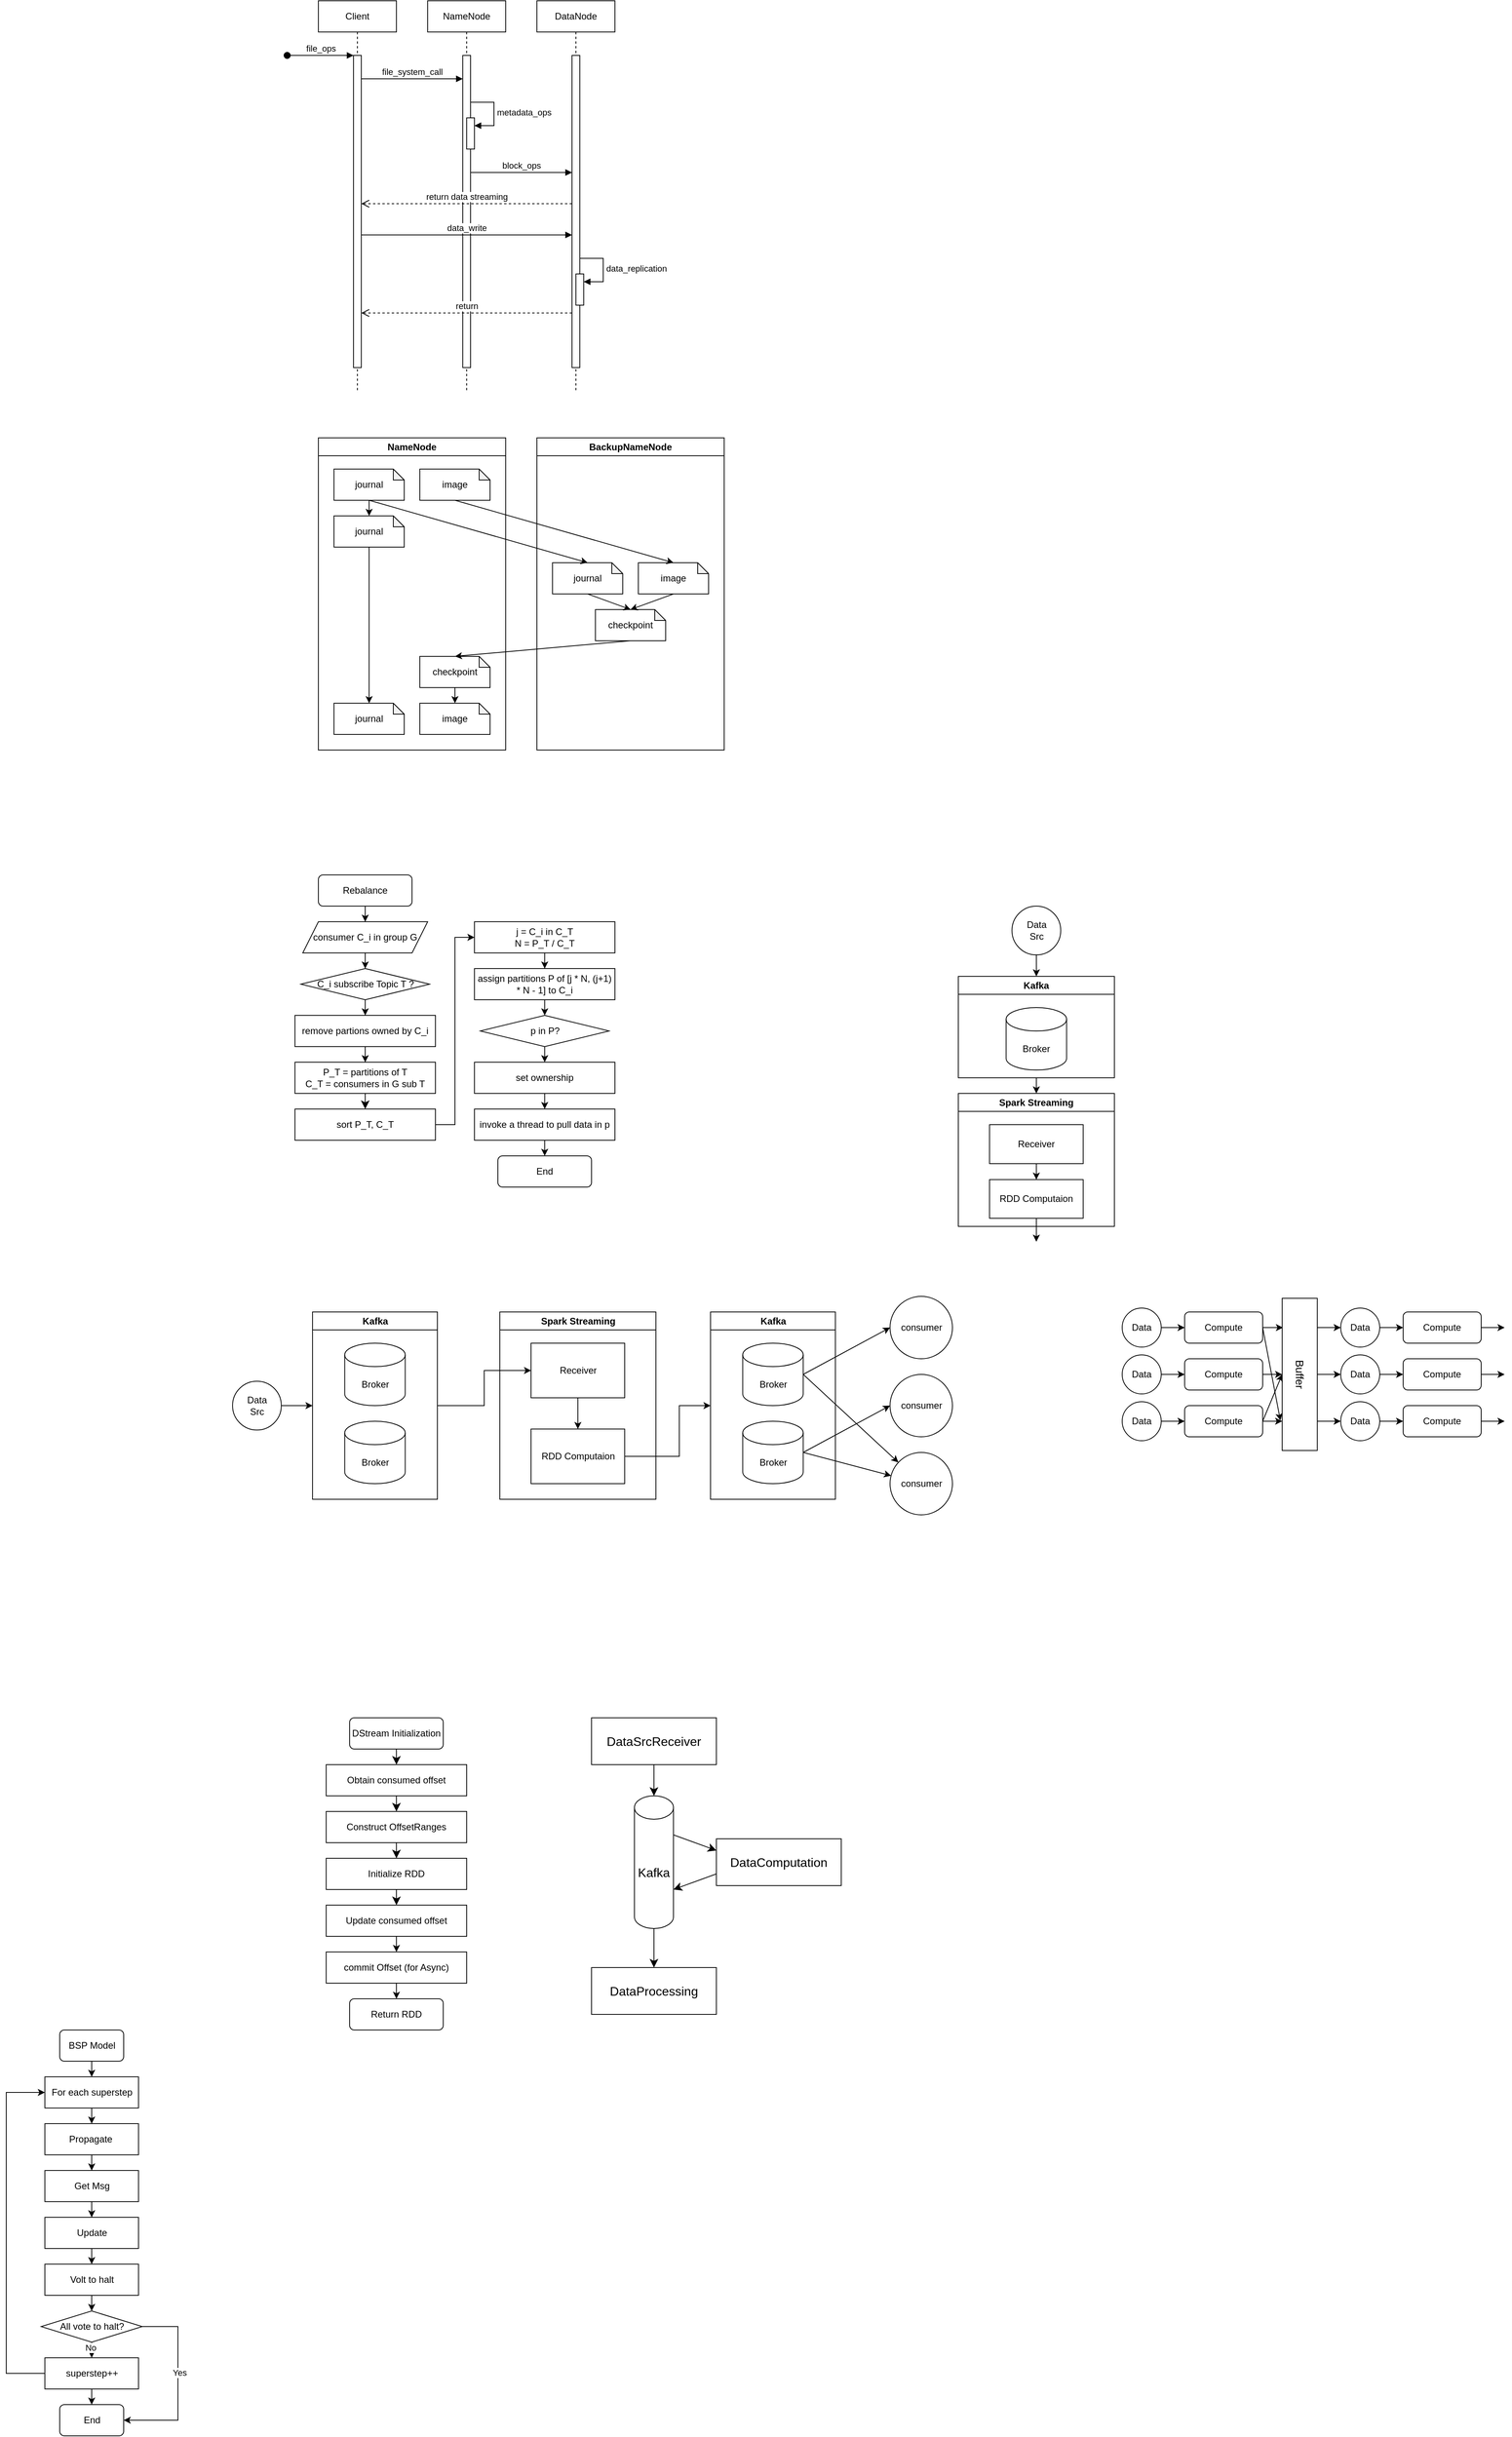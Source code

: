 <mxfile version="21.6.1" type="github">
  <diagram name="Page-1" id="2YBvvXClWsGukQMizWep">
    <mxGraphModel dx="2140" dy="573" grid="1" gridSize="10" guides="1" tooltips="1" connect="1" arrows="1" fold="1" page="1" pageScale="1" pageWidth="850" pageHeight="1100" math="0" shadow="0">
      <root>
        <mxCell id="0" />
        <mxCell id="1" parent="0" />
        <mxCell id="aM9ryv3xv72pqoxQDRHE-1" value="Client" style="shape=umlLifeline;perimeter=lifelinePerimeter;whiteSpace=wrap;html=1;container=0;dropTarget=0;collapsible=0;recursiveResize=0;outlineConnect=0;portConstraint=eastwest;newEdgeStyle={&quot;edgeStyle&quot;:&quot;elbowEdgeStyle&quot;,&quot;elbow&quot;:&quot;vertical&quot;,&quot;curved&quot;:0,&quot;rounded&quot;:0};" parent="1" vertex="1">
          <mxGeometry x="80" y="40" width="100" height="500" as="geometry" />
        </mxCell>
        <mxCell id="aM9ryv3xv72pqoxQDRHE-2" value="" style="html=1;points=[];perimeter=orthogonalPerimeter;outlineConnect=0;targetShapes=umlLifeline;portConstraint=eastwest;newEdgeStyle={&quot;edgeStyle&quot;:&quot;elbowEdgeStyle&quot;,&quot;elbow&quot;:&quot;vertical&quot;,&quot;curved&quot;:0,&quot;rounded&quot;:0};" parent="aM9ryv3xv72pqoxQDRHE-1" vertex="1">
          <mxGeometry x="45" y="70" width="10" height="400" as="geometry" />
        </mxCell>
        <mxCell id="aM9ryv3xv72pqoxQDRHE-3" value="file_ops" style="html=1;verticalAlign=bottom;startArrow=oval;endArrow=block;startSize=8;edgeStyle=elbowEdgeStyle;elbow=vertical;curved=0;rounded=0;" parent="aM9ryv3xv72pqoxQDRHE-1" target="aM9ryv3xv72pqoxQDRHE-2" edge="1">
          <mxGeometry relative="1" as="geometry">
            <mxPoint x="-40" y="70" as="sourcePoint" />
          </mxGeometry>
        </mxCell>
        <mxCell id="aM9ryv3xv72pqoxQDRHE-5" value="NameNode" style="shape=umlLifeline;perimeter=lifelinePerimeter;whiteSpace=wrap;html=1;container=0;dropTarget=0;collapsible=0;recursiveResize=0;outlineConnect=0;portConstraint=eastwest;newEdgeStyle={&quot;edgeStyle&quot;:&quot;elbowEdgeStyle&quot;,&quot;elbow&quot;:&quot;vertical&quot;,&quot;curved&quot;:0,&quot;rounded&quot;:0};" parent="1" vertex="1">
          <mxGeometry x="220" y="40" width="100" height="500" as="geometry" />
        </mxCell>
        <mxCell id="aM9ryv3xv72pqoxQDRHE-6" value="" style="html=1;points=[];perimeter=orthogonalPerimeter;outlineConnect=0;targetShapes=umlLifeline;portConstraint=eastwest;newEdgeStyle={&quot;edgeStyle&quot;:&quot;elbowEdgeStyle&quot;,&quot;elbow&quot;:&quot;vertical&quot;,&quot;curved&quot;:0,&quot;rounded&quot;:0};" parent="aM9ryv3xv72pqoxQDRHE-5" vertex="1">
          <mxGeometry x="45" y="70" width="10" height="400" as="geometry" />
        </mxCell>
        <mxCell id="w1y7XNrj_47FTtm7eLer-3" value="" style="html=1;points=[];perimeter=orthogonalPerimeter;outlineConnect=0;targetShapes=umlLifeline;portConstraint=eastwest;newEdgeStyle={&quot;edgeStyle&quot;:&quot;elbowEdgeStyle&quot;,&quot;elbow&quot;:&quot;vertical&quot;,&quot;curved&quot;:0,&quot;rounded&quot;:0};" parent="aM9ryv3xv72pqoxQDRHE-5" vertex="1">
          <mxGeometry x="50" y="150" width="10" height="40" as="geometry" />
        </mxCell>
        <mxCell id="w1y7XNrj_47FTtm7eLer-4" value="metadata_ops" style="html=1;align=left;spacingLeft=2;endArrow=block;rounded=0;edgeStyle=orthogonalEdgeStyle;curved=0;rounded=0;" parent="aM9ryv3xv72pqoxQDRHE-5" target="w1y7XNrj_47FTtm7eLer-3" edge="1">
          <mxGeometry relative="1" as="geometry">
            <mxPoint x="55" y="130" as="sourcePoint" />
            <Array as="points">
              <mxPoint x="85" y="160" />
            </Array>
          </mxGeometry>
        </mxCell>
        <mxCell id="aM9ryv3xv72pqoxQDRHE-7" value="file_system_call" style="html=1;verticalAlign=bottom;endArrow=block;edgeStyle=elbowEdgeStyle;elbow=vertical;curved=0;rounded=0;" parent="1" source="aM9ryv3xv72pqoxQDRHE-2" target="aM9ryv3xv72pqoxQDRHE-6" edge="1">
          <mxGeometry relative="1" as="geometry">
            <mxPoint x="195" y="130" as="sourcePoint" />
            <Array as="points">
              <mxPoint x="210" y="140" />
              <mxPoint x="190" y="170" />
              <mxPoint x="180" y="120" />
            </Array>
          </mxGeometry>
        </mxCell>
        <mxCell id="aM9ryv3xv72pqoxQDRHE-8" value="return data streaming" style="html=1;verticalAlign=bottom;endArrow=open;dashed=1;endSize=8;edgeStyle=elbowEdgeStyle;elbow=vertical;curved=0;rounded=0;" parent="1" source="w1y7XNrj_47FTtm7eLer-2" target="aM9ryv3xv72pqoxQDRHE-2" edge="1">
          <mxGeometry relative="1" as="geometry">
            <mxPoint x="195" y="205" as="targetPoint" />
            <Array as="points">
              <mxPoint x="230" y="300" />
              <mxPoint x="190" y="280" />
            </Array>
          </mxGeometry>
        </mxCell>
        <mxCell id="w1y7XNrj_47FTtm7eLer-1" value="DataNode" style="shape=umlLifeline;perimeter=lifelinePerimeter;whiteSpace=wrap;html=1;container=0;dropTarget=0;collapsible=0;recursiveResize=0;outlineConnect=0;portConstraint=eastwest;newEdgeStyle={&quot;edgeStyle&quot;:&quot;elbowEdgeStyle&quot;,&quot;elbow&quot;:&quot;vertical&quot;,&quot;curved&quot;:0,&quot;rounded&quot;:0};" parent="1" vertex="1">
          <mxGeometry x="360" y="40" width="100" height="500" as="geometry" />
        </mxCell>
        <mxCell id="w1y7XNrj_47FTtm7eLer-2" value="" style="html=1;points=[];perimeter=orthogonalPerimeter;outlineConnect=0;targetShapes=umlLifeline;portConstraint=eastwest;newEdgeStyle={&quot;edgeStyle&quot;:&quot;elbowEdgeStyle&quot;,&quot;elbow&quot;:&quot;vertical&quot;,&quot;curved&quot;:0,&quot;rounded&quot;:0};" parent="w1y7XNrj_47FTtm7eLer-1" vertex="1">
          <mxGeometry x="45" y="70" width="10" height="400" as="geometry" />
        </mxCell>
        <mxCell id="w1y7XNrj_47FTtm7eLer-7" value="" style="html=1;points=[];perimeter=orthogonalPerimeter;outlineConnect=0;targetShapes=umlLifeline;portConstraint=eastwest;newEdgeStyle={&quot;edgeStyle&quot;:&quot;elbowEdgeStyle&quot;,&quot;elbow&quot;:&quot;vertical&quot;,&quot;curved&quot;:0,&quot;rounded&quot;:0};" parent="w1y7XNrj_47FTtm7eLer-1" vertex="1">
          <mxGeometry x="50" y="350" width="10" height="40" as="geometry" />
        </mxCell>
        <mxCell id="w1y7XNrj_47FTtm7eLer-8" value="data_replication" style="html=1;align=left;spacingLeft=2;endArrow=block;rounded=0;edgeStyle=orthogonalEdgeStyle;curved=0;rounded=0;" parent="w1y7XNrj_47FTtm7eLer-1" target="w1y7XNrj_47FTtm7eLer-7" edge="1">
          <mxGeometry relative="1" as="geometry">
            <mxPoint x="55" y="330" as="sourcePoint" />
            <Array as="points">
              <mxPoint x="85" y="360" />
            </Array>
          </mxGeometry>
        </mxCell>
        <mxCell id="w1y7XNrj_47FTtm7eLer-5" value="block_ops" style="html=1;verticalAlign=bottom;endArrow=block;edgeStyle=elbowEdgeStyle;elbow=vertical;curved=0;rounded=0;" parent="1" source="aM9ryv3xv72pqoxQDRHE-6" target="w1y7XNrj_47FTtm7eLer-2" edge="1">
          <mxGeometry relative="1" as="geometry">
            <mxPoint x="280" y="260" as="sourcePoint" />
            <Array as="points">
              <mxPoint x="380" y="260" />
              <mxPoint x="355" y="260" />
              <mxPoint x="335" y="290" />
              <mxPoint x="325" y="240" />
            </Array>
            <mxPoint x="400" y="260" as="targetPoint" />
          </mxGeometry>
        </mxCell>
        <mxCell id="w1y7XNrj_47FTtm7eLer-6" value="data_write" style="html=1;verticalAlign=bottom;endArrow=block;edgeStyle=elbowEdgeStyle;elbow=vertical;curved=0;rounded=0;" parent="1" source="aM9ryv3xv72pqoxQDRHE-2" target="w1y7XNrj_47FTtm7eLer-2" edge="1">
          <mxGeometry width="80" relative="1" as="geometry">
            <mxPoint x="160" y="350" as="sourcePoint" />
            <mxPoint x="340" y="350" as="targetPoint" />
            <Array as="points">
              <mxPoint x="310" y="340" />
              <mxPoint x="330" y="330" />
              <mxPoint x="370" y="350" />
            </Array>
          </mxGeometry>
        </mxCell>
        <mxCell id="w1y7XNrj_47FTtm7eLer-9" value="return" style="html=1;verticalAlign=bottom;endArrow=open;dashed=1;endSize=8;edgeStyle=elbowEdgeStyle;elbow=vertical;curved=0;rounded=0;" parent="1" edge="1">
          <mxGeometry relative="1" as="geometry">
            <mxPoint x="135" y="440" as="targetPoint" />
            <Array as="points">
              <mxPoint x="230" y="440" />
              <mxPoint x="190" y="420" />
            </Array>
            <mxPoint x="405" y="440" as="sourcePoint" />
          </mxGeometry>
        </mxCell>
        <mxCell id="v54Mh32h3l0idFHRtPxM-1" value="NameNode" style="swimlane;whiteSpace=wrap;html=1;" parent="1" vertex="1">
          <mxGeometry x="80" y="600" width="240" height="400" as="geometry" />
        </mxCell>
        <mxCell id="v54Mh32h3l0idFHRtPxM-3" value="journal" style="shape=note;whiteSpace=wrap;html=1;backgroundOutline=1;darkOpacity=0.05;size=14;" parent="v54Mh32h3l0idFHRtPxM-1" vertex="1">
          <mxGeometry x="20" y="40" width="90" height="40" as="geometry" />
        </mxCell>
        <mxCell id="v54Mh32h3l0idFHRtPxM-4" value="image" style="shape=note;whiteSpace=wrap;html=1;backgroundOutline=1;darkOpacity=0.05;size=14;" parent="v54Mh32h3l0idFHRtPxM-1" vertex="1">
          <mxGeometry x="130" y="40" width="90" height="40" as="geometry" />
        </mxCell>
        <mxCell id="v54Mh32h3l0idFHRtPxM-5" value="journal" style="shape=note;whiteSpace=wrap;html=1;backgroundOutline=1;darkOpacity=0.05;size=14;" parent="v54Mh32h3l0idFHRtPxM-1" vertex="1">
          <mxGeometry x="20" y="100" width="90" height="40" as="geometry" />
        </mxCell>
        <mxCell id="v54Mh32h3l0idFHRtPxM-10" value="checkpoint" style="shape=note;whiteSpace=wrap;html=1;backgroundOutline=1;darkOpacity=0.05;size=14;" parent="v54Mh32h3l0idFHRtPxM-1" vertex="1">
          <mxGeometry x="130" y="280" width="90" height="40" as="geometry" />
        </mxCell>
        <mxCell id="v54Mh32h3l0idFHRtPxM-11" value="image" style="shape=note;whiteSpace=wrap;html=1;backgroundOutline=1;darkOpacity=0.05;size=14;" parent="v54Mh32h3l0idFHRtPxM-1" vertex="1">
          <mxGeometry x="130" y="340" width="90" height="40" as="geometry" />
        </mxCell>
        <mxCell id="v54Mh32h3l0idFHRtPxM-12" value="journal" style="shape=note;whiteSpace=wrap;html=1;backgroundOutline=1;darkOpacity=0.05;size=14;" parent="v54Mh32h3l0idFHRtPxM-1" vertex="1">
          <mxGeometry x="20" y="340" width="90" height="40" as="geometry" />
        </mxCell>
        <mxCell id="v54Mh32h3l0idFHRtPxM-13" value="" style="endArrow=classic;html=1;rounded=0;exitX=0.5;exitY=1;exitDx=0;exitDy=0;exitPerimeter=0;entryX=0.5;entryY=0;entryDx=0;entryDy=0;entryPerimeter=0;" parent="v54Mh32h3l0idFHRtPxM-1" source="v54Mh32h3l0idFHRtPxM-3" target="v54Mh32h3l0idFHRtPxM-5" edge="1">
          <mxGeometry width="50" height="50" relative="1" as="geometry">
            <mxPoint x="320" y="320" as="sourcePoint" />
            <mxPoint x="370" y="270" as="targetPoint" />
          </mxGeometry>
        </mxCell>
        <mxCell id="v54Mh32h3l0idFHRtPxM-20" value="" style="endArrow=classic;html=1;rounded=0;exitX=0.5;exitY=1;exitDx=0;exitDy=0;exitPerimeter=0;" parent="v54Mh32h3l0idFHRtPxM-1" source="v54Mh32h3l0idFHRtPxM-10" target="v54Mh32h3l0idFHRtPxM-11" edge="1">
          <mxGeometry width="50" height="50" relative="1" as="geometry">
            <mxPoint x="75" y="90" as="sourcePoint" />
            <mxPoint x="75" y="110" as="targetPoint" />
          </mxGeometry>
        </mxCell>
        <mxCell id="v54Mh32h3l0idFHRtPxM-21" value="" style="endArrow=classic;html=1;rounded=0;exitX=0.5;exitY=1;exitDx=0;exitDy=0;exitPerimeter=0;" parent="v54Mh32h3l0idFHRtPxM-1" source="v54Mh32h3l0idFHRtPxM-5" target="v54Mh32h3l0idFHRtPxM-12" edge="1">
          <mxGeometry width="50" height="50" relative="1" as="geometry">
            <mxPoint x="85" y="100" as="sourcePoint" />
            <mxPoint x="85" y="120" as="targetPoint" />
          </mxGeometry>
        </mxCell>
        <mxCell id="v54Mh32h3l0idFHRtPxM-2" value="BackupNameNode" style="swimlane;whiteSpace=wrap;html=1;" parent="1" vertex="1">
          <mxGeometry x="360" y="600" width="240" height="400" as="geometry" />
        </mxCell>
        <mxCell id="v54Mh32h3l0idFHRtPxM-6" value="journal" style="shape=note;whiteSpace=wrap;html=1;backgroundOutline=1;darkOpacity=0.05;size=14;" parent="v54Mh32h3l0idFHRtPxM-2" vertex="1">
          <mxGeometry x="20" y="160" width="90" height="40" as="geometry" />
        </mxCell>
        <mxCell id="v54Mh32h3l0idFHRtPxM-7" value="image" style="shape=note;whiteSpace=wrap;html=1;backgroundOutline=1;darkOpacity=0.05;size=14;" parent="v54Mh32h3l0idFHRtPxM-2" vertex="1">
          <mxGeometry x="130" y="160" width="90" height="40" as="geometry" />
        </mxCell>
        <mxCell id="v54Mh32h3l0idFHRtPxM-8" value="checkpoint" style="shape=note;whiteSpace=wrap;html=1;backgroundOutline=1;darkOpacity=0.05;size=14;" parent="v54Mh32h3l0idFHRtPxM-2" vertex="1">
          <mxGeometry x="75" y="220" width="90" height="40" as="geometry" />
        </mxCell>
        <mxCell id="v54Mh32h3l0idFHRtPxM-16" value="" style="endArrow=classic;html=1;rounded=0;exitX=0.5;exitY=1;exitDx=0;exitDy=0;exitPerimeter=0;entryX=0.5;entryY=0;entryDx=0;entryDy=0;entryPerimeter=0;" parent="v54Mh32h3l0idFHRtPxM-2" source="v54Mh32h3l0idFHRtPxM-6" target="v54Mh32h3l0idFHRtPxM-8" edge="1">
          <mxGeometry width="50" height="50" relative="1" as="geometry">
            <mxPoint x="-205" y="90" as="sourcePoint" />
            <mxPoint x="75" y="170" as="targetPoint" />
          </mxGeometry>
        </mxCell>
        <mxCell id="v54Mh32h3l0idFHRtPxM-17" value="" style="endArrow=classic;html=1;rounded=0;exitX=0.5;exitY=1;exitDx=0;exitDy=0;exitPerimeter=0;entryX=0.5;entryY=0;entryDx=0;entryDy=0;entryPerimeter=0;" parent="v54Mh32h3l0idFHRtPxM-2" source="v54Mh32h3l0idFHRtPxM-7" target="v54Mh32h3l0idFHRtPxM-8" edge="1">
          <mxGeometry width="50" height="50" relative="1" as="geometry">
            <mxPoint x="75" y="210" as="sourcePoint" />
            <mxPoint x="130" y="230" as="targetPoint" />
          </mxGeometry>
        </mxCell>
        <mxCell id="v54Mh32h3l0idFHRtPxM-14" value="" style="endArrow=classic;html=1;rounded=0;exitX=0.5;exitY=1;exitDx=0;exitDy=0;exitPerimeter=0;entryX=0.5;entryY=0;entryDx=0;entryDy=0;entryPerimeter=0;" parent="1" source="v54Mh32h3l0idFHRtPxM-3" target="v54Mh32h3l0idFHRtPxM-6" edge="1">
          <mxGeometry width="50" height="50" relative="1" as="geometry">
            <mxPoint x="400" y="920" as="sourcePoint" />
            <mxPoint x="450" y="870" as="targetPoint" />
          </mxGeometry>
        </mxCell>
        <mxCell id="v54Mh32h3l0idFHRtPxM-15" value="" style="endArrow=classic;html=1;rounded=0;exitX=0.5;exitY=1;exitDx=0;exitDy=0;exitPerimeter=0;entryX=0.5;entryY=0;entryDx=0;entryDy=0;entryPerimeter=0;" parent="1" source="v54Mh32h3l0idFHRtPxM-4" target="v54Mh32h3l0idFHRtPxM-7" edge="1">
          <mxGeometry width="50" height="50" relative="1" as="geometry">
            <mxPoint x="155" y="750" as="sourcePoint" />
            <mxPoint x="390" y="790" as="targetPoint" />
          </mxGeometry>
        </mxCell>
        <mxCell id="v54Mh32h3l0idFHRtPxM-18" value="" style="endArrow=classic;html=1;rounded=0;exitX=0.5;exitY=1;exitDx=0;exitDy=0;exitPerimeter=0;entryX=0.5;entryY=0;entryDx=0;entryDy=0;entryPerimeter=0;" parent="1" source="v54Mh32h3l0idFHRtPxM-8" target="v54Mh32h3l0idFHRtPxM-10" edge="1">
          <mxGeometry width="50" height="50" relative="1" as="geometry">
            <mxPoint x="545" y="810" as="sourcePoint" />
            <mxPoint x="490" y="830" as="targetPoint" />
          </mxGeometry>
        </mxCell>
        <mxCell id="BjLEI25kc3lY-3g5dACi-4" value="" style="edgeStyle=orthogonalEdgeStyle;rounded=0;orthogonalLoop=1;jettySize=auto;html=1;" parent="1" source="BjLEI25kc3lY-3g5dACi-1" target="BjLEI25kc3lY-3g5dACi-3" edge="1">
          <mxGeometry relative="1" as="geometry" />
        </mxCell>
        <mxCell id="BjLEI25kc3lY-3g5dACi-1" value="Rebalance" style="rounded=1;whiteSpace=wrap;html=1;" parent="1" vertex="1">
          <mxGeometry x="80" y="1160" width="120" height="40" as="geometry" />
        </mxCell>
        <mxCell id="BjLEI25kc3lY-3g5dACi-12" value="" style="edgeStyle=orthogonalEdgeStyle;rounded=0;orthogonalLoop=1;jettySize=auto;html=1;" parent="1" source="BjLEI25kc3lY-3g5dACi-2" target="BjLEI25kc3lY-3g5dACi-9" edge="1">
          <mxGeometry relative="1" as="geometry" />
        </mxCell>
        <mxCell id="BjLEI25kc3lY-3g5dACi-2" value="remove partions owned by C_i" style="rounded=0;whiteSpace=wrap;html=1;" parent="1" vertex="1">
          <mxGeometry x="50" y="1340" width="180" height="40" as="geometry" />
        </mxCell>
        <mxCell id="BjLEI25kc3lY-3g5dACi-7" value="" style="edgeStyle=orthogonalEdgeStyle;rounded=0;orthogonalLoop=1;jettySize=auto;html=1;" parent="1" source="BjLEI25kc3lY-3g5dACi-3" target="BjLEI25kc3lY-3g5dACi-5" edge="1">
          <mxGeometry relative="1" as="geometry" />
        </mxCell>
        <mxCell id="BjLEI25kc3lY-3g5dACi-3" value="consumer C_i in group G" style="shape=parallelogram;perimeter=parallelogramPerimeter;whiteSpace=wrap;html=1;fixedSize=1;" parent="1" vertex="1">
          <mxGeometry x="60" y="1220" width="160" height="40" as="geometry" />
        </mxCell>
        <mxCell id="BjLEI25kc3lY-3g5dACi-8" value="" style="edgeStyle=orthogonalEdgeStyle;rounded=0;orthogonalLoop=1;jettySize=auto;html=1;" parent="1" source="BjLEI25kc3lY-3g5dACi-5" target="BjLEI25kc3lY-3g5dACi-2" edge="1">
          <mxGeometry relative="1" as="geometry" />
        </mxCell>
        <mxCell id="BjLEI25kc3lY-3g5dACi-5" value="C_i subscribe Topic T ?" style="rhombus;whiteSpace=wrap;html=1;" parent="1" vertex="1">
          <mxGeometry x="57.5" y="1280" width="165" height="40" as="geometry" />
        </mxCell>
        <mxCell id="WjBOkaREf3bzk7RmlkT_-1" style="edgeStyle=none;curved=1;rounded=0;orthogonalLoop=1;jettySize=auto;html=1;exitX=0.5;exitY=1;exitDx=0;exitDy=0;entryX=0.5;entryY=0;entryDx=0;entryDy=0;fontSize=12;startSize=8;endSize=8;" parent="1" source="BjLEI25kc3lY-3g5dACi-9" target="BjLEI25kc3lY-3g5dACi-10" edge="1">
          <mxGeometry relative="1" as="geometry" />
        </mxCell>
        <mxCell id="BjLEI25kc3lY-3g5dACi-9" value="P_T = partitions of T&lt;br&gt;C_T = consumers in G sub T" style="rounded=0;whiteSpace=wrap;html=1;" parent="1" vertex="1">
          <mxGeometry x="50" y="1400" width="180" height="40" as="geometry" />
        </mxCell>
        <mxCell id="BjLEI25kc3lY-3g5dACi-19" style="edgeStyle=orthogonalEdgeStyle;rounded=0;orthogonalLoop=1;jettySize=auto;html=1;exitX=1;exitY=0.5;exitDx=0;exitDy=0;entryX=0;entryY=0.5;entryDx=0;entryDy=0;" parent="1" source="BjLEI25kc3lY-3g5dACi-10" target="BjLEI25kc3lY-3g5dACi-11" edge="1">
          <mxGeometry relative="1" as="geometry" />
        </mxCell>
        <mxCell id="BjLEI25kc3lY-3g5dACi-10" value="sort P_T, C_T" style="rounded=0;whiteSpace=wrap;html=1;" parent="1" vertex="1">
          <mxGeometry x="50" y="1460" width="180" height="40" as="geometry" />
        </mxCell>
        <mxCell id="BjLEI25kc3lY-3g5dACi-20" style="edgeStyle=orthogonalEdgeStyle;rounded=0;orthogonalLoop=1;jettySize=auto;html=1;exitX=0.5;exitY=1;exitDx=0;exitDy=0;" parent="1" source="BjLEI25kc3lY-3g5dACi-11" target="BjLEI25kc3lY-3g5dACi-13" edge="1">
          <mxGeometry relative="1" as="geometry" />
        </mxCell>
        <mxCell id="BjLEI25kc3lY-3g5dACi-11" value="j = C_i in C_T&lt;br&gt;N = P_T / C_T" style="rounded=0;whiteSpace=wrap;html=1;" parent="1" vertex="1">
          <mxGeometry x="280" y="1220" width="180" height="40" as="geometry" />
        </mxCell>
        <mxCell id="BjLEI25kc3lY-3g5dACi-21" style="edgeStyle=orthogonalEdgeStyle;rounded=0;orthogonalLoop=1;jettySize=auto;html=1;exitX=0.5;exitY=1;exitDx=0;exitDy=0;entryX=0.5;entryY=0;entryDx=0;entryDy=0;" parent="1" source="BjLEI25kc3lY-3g5dACi-13" target="BjLEI25kc3lY-3g5dACi-14" edge="1">
          <mxGeometry relative="1" as="geometry" />
        </mxCell>
        <mxCell id="BjLEI25kc3lY-3g5dACi-13" value="assign partitions P of [j * N, (j+1) * N - 1] to C_i" style="rounded=0;whiteSpace=wrap;html=1;" parent="1" vertex="1">
          <mxGeometry x="280" y="1280" width="180" height="40" as="geometry" />
        </mxCell>
        <mxCell id="BjLEI25kc3lY-3g5dACi-22" style="edgeStyle=orthogonalEdgeStyle;rounded=0;orthogonalLoop=1;jettySize=auto;html=1;exitX=0.5;exitY=1;exitDx=0;exitDy=0;entryX=0.5;entryY=0;entryDx=0;entryDy=0;" parent="1" source="BjLEI25kc3lY-3g5dACi-14" target="BjLEI25kc3lY-3g5dACi-15" edge="1">
          <mxGeometry relative="1" as="geometry" />
        </mxCell>
        <mxCell id="BjLEI25kc3lY-3g5dACi-14" value="p in P?" style="rhombus;whiteSpace=wrap;html=1;" parent="1" vertex="1">
          <mxGeometry x="287.5" y="1340" width="165" height="40" as="geometry" />
        </mxCell>
        <mxCell id="BjLEI25kc3lY-3g5dACi-23" style="edgeStyle=orthogonalEdgeStyle;rounded=0;orthogonalLoop=1;jettySize=auto;html=1;exitX=0.5;exitY=1;exitDx=0;exitDy=0;entryX=0.5;entryY=0;entryDx=0;entryDy=0;" parent="1" source="BjLEI25kc3lY-3g5dACi-15" target="BjLEI25kc3lY-3g5dACi-17" edge="1">
          <mxGeometry relative="1" as="geometry" />
        </mxCell>
        <mxCell id="BjLEI25kc3lY-3g5dACi-15" value="set ownership" style="rounded=0;whiteSpace=wrap;html=1;" parent="1" vertex="1">
          <mxGeometry x="280" y="1400" width="180" height="40" as="geometry" />
        </mxCell>
        <mxCell id="BjLEI25kc3lY-3g5dACi-24" style="edgeStyle=orthogonalEdgeStyle;rounded=0;orthogonalLoop=1;jettySize=auto;html=1;exitX=0.5;exitY=1;exitDx=0;exitDy=0;entryX=0.5;entryY=0;entryDx=0;entryDy=0;" parent="1" source="BjLEI25kc3lY-3g5dACi-17" target="BjLEI25kc3lY-3g5dACi-18" edge="1">
          <mxGeometry relative="1" as="geometry" />
        </mxCell>
        <mxCell id="BjLEI25kc3lY-3g5dACi-17" value="invoke a thread to pull data in p" style="rounded=0;whiteSpace=wrap;html=1;" parent="1" vertex="1">
          <mxGeometry x="280" y="1460" width="180" height="40" as="geometry" />
        </mxCell>
        <mxCell id="BjLEI25kc3lY-3g5dACi-18" value="End" style="rounded=1;whiteSpace=wrap;html=1;" parent="1" vertex="1">
          <mxGeometry x="310" y="1520" width="120" height="40" as="geometry" />
        </mxCell>
        <mxCell id="guV7griK0PbX0vjCUKAA-14" style="edgeStyle=orthogonalEdgeStyle;rounded=0;orthogonalLoop=1;jettySize=auto;html=1;exitX=1;exitY=0.5;exitDx=0;exitDy=0;" parent="1" source="guV7griK0PbX0vjCUKAA-2" target="guV7griK0PbX0vjCUKAA-11" edge="1">
          <mxGeometry relative="1" as="geometry" />
        </mxCell>
        <mxCell id="guV7griK0PbX0vjCUKAA-2" value="Kafka" style="swimlane;whiteSpace=wrap;html=1;" parent="1" vertex="1">
          <mxGeometry x="72.5" y="1720" width="160" height="240" as="geometry" />
        </mxCell>
        <mxCell id="guV7griK0PbX0vjCUKAA-1" value="Broker" style="shape=cylinder3;whiteSpace=wrap;html=1;boundedLbl=1;backgroundOutline=1;size=15;rotation=0;" parent="guV7griK0PbX0vjCUKAA-2" vertex="1">
          <mxGeometry x="41.25" y="40" width="77.5" height="80" as="geometry" />
        </mxCell>
        <mxCell id="guV7griK0PbX0vjCUKAA-3" value="Broker" style="shape=cylinder3;whiteSpace=wrap;html=1;boundedLbl=1;backgroundOutline=1;size=15;rotation=0;" parent="guV7griK0PbX0vjCUKAA-2" vertex="1">
          <mxGeometry x="41.25" y="140" width="77.5" height="80" as="geometry" />
        </mxCell>
        <mxCell id="guV7griK0PbX0vjCUKAA-8" style="edgeStyle=orthogonalEdgeStyle;rounded=0;orthogonalLoop=1;jettySize=auto;html=1;entryX=0;entryY=0.5;entryDx=0;entryDy=0;" parent="1" source="guV7griK0PbX0vjCUKAA-4" target="guV7griK0PbX0vjCUKAA-2" edge="1">
          <mxGeometry relative="1" as="geometry" />
        </mxCell>
        <mxCell id="guV7griK0PbX0vjCUKAA-4" value="Data&lt;br&gt;Src" style="ellipse;whiteSpace=wrap;html=1;aspect=fixed;" parent="1" vertex="1">
          <mxGeometry x="-30" y="1808.75" width="62.5" height="62.5" as="geometry" />
        </mxCell>
        <mxCell id="guV7griK0PbX0vjCUKAA-9" value="Spark Streaming" style="swimlane;whiteSpace=wrap;html=1;" parent="1" vertex="1">
          <mxGeometry x="312.5" y="1720" width="200" height="240" as="geometry" />
        </mxCell>
        <mxCell id="guV7griK0PbX0vjCUKAA-13" value="" style="edgeStyle=orthogonalEdgeStyle;rounded=0;orthogonalLoop=1;jettySize=auto;html=1;" parent="guV7griK0PbX0vjCUKAA-9" source="guV7griK0PbX0vjCUKAA-11" target="guV7griK0PbX0vjCUKAA-12" edge="1">
          <mxGeometry relative="1" as="geometry" />
        </mxCell>
        <mxCell id="guV7griK0PbX0vjCUKAA-11" value="Receiver" style="rounded=0;whiteSpace=wrap;html=1;" parent="guV7griK0PbX0vjCUKAA-9" vertex="1">
          <mxGeometry x="40" y="40" width="120" height="70" as="geometry" />
        </mxCell>
        <mxCell id="guV7griK0PbX0vjCUKAA-12" value="RDD Computaion" style="rounded=0;whiteSpace=wrap;html=1;" parent="guV7griK0PbX0vjCUKAA-9" vertex="1">
          <mxGeometry x="40" y="150" width="120" height="70" as="geometry" />
        </mxCell>
        <mxCell id="guV7griK0PbX0vjCUKAA-15" value="Spark Streaming" style="swimlane;whiteSpace=wrap;html=1;" parent="1" vertex="1">
          <mxGeometry x="900" y="1440" width="200" height="170.4" as="geometry" />
        </mxCell>
        <mxCell id="guV7griK0PbX0vjCUKAA-16" value="" style="edgeStyle=orthogonalEdgeStyle;rounded=0;orthogonalLoop=1;jettySize=auto;html=1;" parent="guV7griK0PbX0vjCUKAA-15" source="guV7griK0PbX0vjCUKAA-17" target="guV7griK0PbX0vjCUKAA-18" edge="1">
          <mxGeometry relative="1" as="geometry" />
        </mxCell>
        <mxCell id="guV7griK0PbX0vjCUKAA-17" value="Receiver" style="rounded=0;whiteSpace=wrap;html=1;" parent="guV7griK0PbX0vjCUKAA-15" vertex="1">
          <mxGeometry x="40" y="40" width="120" height="50" as="geometry" />
        </mxCell>
        <mxCell id="guV7griK0PbX0vjCUKAA-18" value="RDD Computaion" style="rounded=0;whiteSpace=wrap;html=1;" parent="guV7griK0PbX0vjCUKAA-15" vertex="1">
          <mxGeometry x="40" y="110.4" width="120" height="49.6" as="geometry" />
        </mxCell>
        <mxCell id="guV7griK0PbX0vjCUKAA-26" style="edgeStyle=orthogonalEdgeStyle;rounded=0;orthogonalLoop=1;jettySize=auto;html=1;exitX=0.5;exitY=1;exitDx=0;exitDy=0;entryX=0.5;entryY=0;entryDx=0;entryDy=0;" parent="1" source="guV7griK0PbX0vjCUKAA-19" target="guV7griK0PbX0vjCUKAA-15" edge="1">
          <mxGeometry relative="1" as="geometry" />
        </mxCell>
        <mxCell id="guV7griK0PbX0vjCUKAA-19" value="Kafka" style="swimlane;whiteSpace=wrap;html=1;" parent="1" vertex="1">
          <mxGeometry x="900" y="1290" width="200" height="130" as="geometry" />
        </mxCell>
        <mxCell id="guV7griK0PbX0vjCUKAA-20" value="Broker" style="shape=cylinder3;whiteSpace=wrap;html=1;boundedLbl=1;backgroundOutline=1;size=15;rotation=0;" parent="guV7griK0PbX0vjCUKAA-19" vertex="1">
          <mxGeometry x="61.25" y="40" width="77.5" height="80" as="geometry" />
        </mxCell>
        <mxCell id="guV7griK0PbX0vjCUKAA-27" style="edgeStyle=orthogonalEdgeStyle;rounded=0;orthogonalLoop=1;jettySize=auto;html=1;entryX=0.5;entryY=0;entryDx=0;entryDy=0;" parent="1" source="guV7griK0PbX0vjCUKAA-23" target="guV7griK0PbX0vjCUKAA-19" edge="1">
          <mxGeometry relative="1" as="geometry" />
        </mxCell>
        <mxCell id="guV7griK0PbX0vjCUKAA-23" value="Data&lt;br&gt;Src" style="ellipse;whiteSpace=wrap;html=1;aspect=fixed;" parent="1" vertex="1">
          <mxGeometry x="968.75" y="1200" width="62.5" height="62.5" as="geometry" />
        </mxCell>
        <mxCell id="guV7griK0PbX0vjCUKAA-25" value="" style="edgeStyle=orthogonalEdgeStyle;rounded=0;orthogonalLoop=1;jettySize=auto;html=1;exitX=0.5;exitY=1;exitDx=0;exitDy=0;" parent="1" source="guV7griK0PbX0vjCUKAA-18" edge="1">
          <mxGeometry relative="1" as="geometry">
            <mxPoint x="1010" y="1529.6" as="sourcePoint" />
            <mxPoint x="1000" y="1630" as="targetPoint" />
          </mxGeometry>
        </mxCell>
        <mxCell id="guV7griK0PbX0vjCUKAA-28" value="Kafka" style="swimlane;whiteSpace=wrap;html=1;" parent="1" vertex="1">
          <mxGeometry x="582.5" y="1720" width="160" height="240" as="geometry" />
        </mxCell>
        <mxCell id="guV7griK0PbX0vjCUKAA-29" value="Broker" style="shape=cylinder3;whiteSpace=wrap;html=1;boundedLbl=1;backgroundOutline=1;size=15;rotation=0;" parent="guV7griK0PbX0vjCUKAA-28" vertex="1">
          <mxGeometry x="41.25" y="40" width="77.5" height="80" as="geometry" />
        </mxCell>
        <mxCell id="guV7griK0PbX0vjCUKAA-30" value="Broker" style="shape=cylinder3;whiteSpace=wrap;html=1;boundedLbl=1;backgroundOutline=1;size=15;rotation=0;" parent="guV7griK0PbX0vjCUKAA-28" vertex="1">
          <mxGeometry x="41.25" y="140" width="77.5" height="80" as="geometry" />
        </mxCell>
        <mxCell id="guV7griK0PbX0vjCUKAA-31" style="edgeStyle=orthogonalEdgeStyle;rounded=0;orthogonalLoop=1;jettySize=auto;html=1;exitX=1;exitY=0.5;exitDx=0;exitDy=0;entryX=0;entryY=0.5;entryDx=0;entryDy=0;" parent="1" source="guV7griK0PbX0vjCUKAA-12" target="guV7griK0PbX0vjCUKAA-28" edge="1">
          <mxGeometry relative="1" as="geometry">
            <Array as="points">
              <mxPoint x="542.5" y="1905" />
              <mxPoint x="542.5" y="1840" />
            </Array>
          </mxGeometry>
        </mxCell>
        <mxCell id="guV7griK0PbX0vjCUKAA-33" value="consumer" style="ellipse;whiteSpace=wrap;html=1;aspect=fixed;" parent="1" vertex="1">
          <mxGeometry x="812.5" y="1700" width="80" height="80" as="geometry" />
        </mxCell>
        <mxCell id="guV7griK0PbX0vjCUKAA-34" value="consumer" style="ellipse;whiteSpace=wrap;html=1;aspect=fixed;" parent="1" vertex="1">
          <mxGeometry x="812.5" y="1800" width="80" height="80" as="geometry" />
        </mxCell>
        <mxCell id="guV7griK0PbX0vjCUKAA-35" value="consumer" style="ellipse;whiteSpace=wrap;html=1;aspect=fixed;" parent="1" vertex="1">
          <mxGeometry x="812.5" y="1900" width="80" height="80" as="geometry" />
        </mxCell>
        <mxCell id="guV7griK0PbX0vjCUKAA-37" value="" style="endArrow=classic;html=1;rounded=0;exitX=1;exitY=0.5;exitDx=0;exitDy=0;exitPerimeter=0;entryX=0;entryY=0.5;entryDx=0;entryDy=0;" parent="1" source="guV7griK0PbX0vjCUKAA-29" target="guV7griK0PbX0vjCUKAA-33" edge="1">
          <mxGeometry width="50" height="50" relative="1" as="geometry">
            <mxPoint x="642.5" y="1660" as="sourcePoint" />
            <mxPoint x="692.5" y="1610" as="targetPoint" />
          </mxGeometry>
        </mxCell>
        <mxCell id="guV7griK0PbX0vjCUKAA-38" value="" style="endArrow=classic;html=1;rounded=0;exitX=1;exitY=0.5;exitDx=0;exitDy=0;exitPerimeter=0;" parent="1" source="guV7griK0PbX0vjCUKAA-29" target="guV7griK0PbX0vjCUKAA-35" edge="1">
          <mxGeometry width="50" height="50" relative="1" as="geometry">
            <mxPoint x="711.5" y="1810" as="sourcePoint" />
            <mxPoint x="822.5" y="1770" as="targetPoint" />
          </mxGeometry>
        </mxCell>
        <mxCell id="guV7griK0PbX0vjCUKAA-39" value="" style="endArrow=classic;html=1;rounded=0;exitX=1;exitY=0.5;exitDx=0;exitDy=0;exitPerimeter=0;entryX=0;entryY=0.5;entryDx=0;entryDy=0;" parent="1" source="guV7griK0PbX0vjCUKAA-30" target="guV7griK0PbX0vjCUKAA-34" edge="1">
          <mxGeometry width="50" height="50" relative="1" as="geometry">
            <mxPoint x="721.5" y="1820" as="sourcePoint" />
            <mxPoint x="832.5" y="1780" as="targetPoint" />
          </mxGeometry>
        </mxCell>
        <mxCell id="guV7griK0PbX0vjCUKAA-40" value="" style="endArrow=classic;html=1;rounded=0;exitX=1;exitY=0.5;exitDx=0;exitDy=0;exitPerimeter=0;" parent="1" source="guV7griK0PbX0vjCUKAA-30" target="guV7griK0PbX0vjCUKAA-35" edge="1">
          <mxGeometry width="50" height="50" relative="1" as="geometry">
            <mxPoint x="731.5" y="1830" as="sourcePoint" />
            <mxPoint x="842.5" y="1790" as="targetPoint" />
          </mxGeometry>
        </mxCell>
        <mxCell id="WjBOkaREf3bzk7RmlkT_-2" style="edgeStyle=orthogonalEdgeStyle;rounded=0;orthogonalLoop=1;jettySize=auto;html=1;exitX=0.5;exitY=1;exitDx=0;exitDy=0;entryX=0.5;entryY=0;entryDx=0;entryDy=0;" parent="1" source="WjBOkaREf3bzk7RmlkT_-3" target="WjBOkaREf3bzk7RmlkT_-5" edge="1">
          <mxGeometry relative="1" as="geometry" />
        </mxCell>
        <mxCell id="WjBOkaREf3bzk7RmlkT_-3" value="Update consumed offset" style="rounded=0;whiteSpace=wrap;html=1;" parent="1" vertex="1">
          <mxGeometry x="90" y="2480" width="180" height="40" as="geometry" />
        </mxCell>
        <mxCell id="WjBOkaREf3bzk7RmlkT_-4" style="edgeStyle=orthogonalEdgeStyle;rounded=0;orthogonalLoop=1;jettySize=auto;html=1;exitX=0.5;exitY=1;exitDx=0;exitDy=0;entryX=0.5;entryY=0;entryDx=0;entryDy=0;" parent="1" source="WjBOkaREf3bzk7RmlkT_-5" target="WjBOkaREf3bzk7RmlkT_-6" edge="1">
          <mxGeometry relative="1" as="geometry" />
        </mxCell>
        <mxCell id="WjBOkaREf3bzk7RmlkT_-5" value="commit Offset (for Async)" style="rounded=0;whiteSpace=wrap;html=1;" parent="1" vertex="1">
          <mxGeometry x="90" y="2540" width="180" height="40" as="geometry" />
        </mxCell>
        <mxCell id="WjBOkaREf3bzk7RmlkT_-6" value="Return RDD" style="rounded=1;whiteSpace=wrap;html=1;" parent="1" vertex="1">
          <mxGeometry x="120" y="2600" width="120" height="40" as="geometry" />
        </mxCell>
        <mxCell id="WjBOkaREf3bzk7RmlkT_-11" style="edgeStyle=none;curved=1;rounded=0;orthogonalLoop=1;jettySize=auto;html=1;exitX=0.5;exitY=1;exitDx=0;exitDy=0;entryX=0.5;entryY=0;entryDx=0;entryDy=0;fontSize=12;startSize=8;endSize=8;" parent="1" source="WjBOkaREf3bzk7RmlkT_-7" target="WjBOkaREf3bzk7RmlkT_-8" edge="1">
          <mxGeometry relative="1" as="geometry" />
        </mxCell>
        <mxCell id="WjBOkaREf3bzk7RmlkT_-7" value="DStream Initialization" style="rounded=1;whiteSpace=wrap;html=1;" parent="1" vertex="1">
          <mxGeometry x="120" y="2240" width="120" height="40" as="geometry" />
        </mxCell>
        <mxCell id="WjBOkaREf3bzk7RmlkT_-12" style="edgeStyle=none;curved=1;rounded=0;orthogonalLoop=1;jettySize=auto;html=1;exitX=0.5;exitY=1;exitDx=0;exitDy=0;entryX=0.5;entryY=0;entryDx=0;entryDy=0;fontSize=12;startSize=8;endSize=8;" parent="1" source="WjBOkaREf3bzk7RmlkT_-8" target="WjBOkaREf3bzk7RmlkT_-9" edge="1">
          <mxGeometry relative="1" as="geometry" />
        </mxCell>
        <mxCell id="WjBOkaREf3bzk7RmlkT_-8" value="Obtain consumed offset" style="rounded=0;whiteSpace=wrap;html=1;" parent="1" vertex="1">
          <mxGeometry x="90" y="2300" width="180" height="40" as="geometry" />
        </mxCell>
        <mxCell id="WjBOkaREf3bzk7RmlkT_-13" style="edgeStyle=none;curved=1;rounded=0;orthogonalLoop=1;jettySize=auto;html=1;exitX=0.5;exitY=1;exitDx=0;exitDy=0;entryX=0.5;entryY=0;entryDx=0;entryDy=0;fontSize=12;startSize=8;endSize=8;" parent="1" source="WjBOkaREf3bzk7RmlkT_-9" target="WjBOkaREf3bzk7RmlkT_-10" edge="1">
          <mxGeometry relative="1" as="geometry" />
        </mxCell>
        <mxCell id="WjBOkaREf3bzk7RmlkT_-9" value="Construct OffsetRanges" style="rounded=0;whiteSpace=wrap;html=1;" parent="1" vertex="1">
          <mxGeometry x="90" y="2360" width="180" height="40" as="geometry" />
        </mxCell>
        <mxCell id="WjBOkaREf3bzk7RmlkT_-14" style="edgeStyle=none;curved=1;rounded=0;orthogonalLoop=1;jettySize=auto;html=1;exitX=0.5;exitY=1;exitDx=0;exitDy=0;entryX=0.5;entryY=0;entryDx=0;entryDy=0;fontSize=12;startSize=8;endSize=8;" parent="1" source="WjBOkaREf3bzk7RmlkT_-10" target="WjBOkaREf3bzk7RmlkT_-3" edge="1">
          <mxGeometry relative="1" as="geometry" />
        </mxCell>
        <mxCell id="WjBOkaREf3bzk7RmlkT_-10" value="Initialize RDD" style="rounded=0;whiteSpace=wrap;html=1;" parent="1" vertex="1">
          <mxGeometry x="90" y="2420" width="180" height="40" as="geometry" />
        </mxCell>
        <mxCell id="WjBOkaREf3bzk7RmlkT_-23" style="edgeStyle=none;curved=1;rounded=0;orthogonalLoop=1;jettySize=auto;html=1;exitX=0.5;exitY=1;exitDx=0;exitDy=0;exitPerimeter=0;fontSize=12;startSize=8;endSize=8;" parent="1" source="WjBOkaREf3bzk7RmlkT_-15" target="WjBOkaREf3bzk7RmlkT_-18" edge="1">
          <mxGeometry relative="1" as="geometry" />
        </mxCell>
        <mxCell id="WjBOkaREf3bzk7RmlkT_-24" style="edgeStyle=none;curved=1;rounded=0;orthogonalLoop=1;jettySize=auto;html=1;exitX=1;exitY=0;exitDx=0;exitDy=50;exitPerimeter=0;entryX=0;entryY=0.25;entryDx=0;entryDy=0;fontSize=12;startSize=8;endSize=8;" parent="1" source="WjBOkaREf3bzk7RmlkT_-15" target="WjBOkaREf3bzk7RmlkT_-17" edge="1">
          <mxGeometry relative="1" as="geometry" />
        </mxCell>
        <mxCell id="WjBOkaREf3bzk7RmlkT_-15" value="Kafka" style="shape=cylinder3;whiteSpace=wrap;html=1;boundedLbl=1;backgroundOutline=1;size=15;fontSize=16;" parent="1" vertex="1">
          <mxGeometry x="485" y="2340" width="50" height="170" as="geometry" />
        </mxCell>
        <mxCell id="WjBOkaREf3bzk7RmlkT_-19" style="edgeStyle=none;curved=1;rounded=0;orthogonalLoop=1;jettySize=auto;html=1;fontSize=12;startSize=8;endSize=8;" parent="1" source="WjBOkaREf3bzk7RmlkT_-16" target="WjBOkaREf3bzk7RmlkT_-15" edge="1">
          <mxGeometry relative="1" as="geometry" />
        </mxCell>
        <mxCell id="WjBOkaREf3bzk7RmlkT_-16" value="DataSrcReceiver" style="rounded=0;whiteSpace=wrap;html=1;fontSize=16;" parent="1" vertex="1">
          <mxGeometry x="430" y="2240" width="160" height="60" as="geometry" />
        </mxCell>
        <mxCell id="WjBOkaREf3bzk7RmlkT_-25" style="edgeStyle=none;curved=1;rounded=0;orthogonalLoop=1;jettySize=auto;html=1;exitX=0;exitY=0.75;exitDx=0;exitDy=0;entryX=1;entryY=0;entryDx=0;entryDy=120;entryPerimeter=0;fontSize=12;startSize=8;endSize=8;" parent="1" source="WjBOkaREf3bzk7RmlkT_-17" target="WjBOkaREf3bzk7RmlkT_-15" edge="1">
          <mxGeometry relative="1" as="geometry" />
        </mxCell>
        <mxCell id="WjBOkaREf3bzk7RmlkT_-17" value="DataComputation" style="rounded=0;whiteSpace=wrap;html=1;fontSize=16;" parent="1" vertex="1">
          <mxGeometry x="590" y="2395" width="160" height="60" as="geometry" />
        </mxCell>
        <mxCell id="WjBOkaREf3bzk7RmlkT_-18" value="DataProcessing" style="rounded=0;whiteSpace=wrap;html=1;fontSize=16;" parent="1" vertex="1">
          <mxGeometry x="430" y="2560" width="160" height="60" as="geometry" />
        </mxCell>
        <mxCell id="TmqKsAM6mED9doxnceL3-16" style="edgeStyle=orthogonalEdgeStyle;rounded=0;orthogonalLoop=1;jettySize=auto;html=1;exitX=1;exitY=0.5;exitDx=0;exitDy=0;entryX=0.189;entryY=0.978;entryDx=0;entryDy=0;entryPerimeter=0;" edge="1" parent="1" source="TmqKsAM6mED9doxnceL3-1" target="TmqKsAM6mED9doxnceL3-14">
          <mxGeometry relative="1" as="geometry" />
        </mxCell>
        <mxCell id="TmqKsAM6mED9doxnceL3-1" value="&lt;font style=&quot;font-size: 12px;&quot;&gt;Compute&lt;/font&gt;" style="rounded=1;whiteSpace=wrap;html=1;" vertex="1" parent="1">
          <mxGeometry x="1190" y="1720" width="100" height="40" as="geometry" />
        </mxCell>
        <mxCell id="TmqKsAM6mED9doxnceL3-17" style="edgeStyle=orthogonalEdgeStyle;rounded=0;orthogonalLoop=1;jettySize=auto;html=1;exitX=1;exitY=0.5;exitDx=0;exitDy=0;" edge="1" parent="1" source="TmqKsAM6mED9doxnceL3-2" target="TmqKsAM6mED9doxnceL3-14">
          <mxGeometry relative="1" as="geometry" />
        </mxCell>
        <mxCell id="TmqKsAM6mED9doxnceL3-2" value="&lt;font style=&quot;font-size: 12px;&quot;&gt;Compute&lt;/font&gt;" style="rounded=1;whiteSpace=wrap;html=1;" vertex="1" parent="1">
          <mxGeometry x="1190" y="1780" width="100" height="40" as="geometry" />
        </mxCell>
        <mxCell id="TmqKsAM6mED9doxnceL3-22" style="edgeStyle=orthogonalEdgeStyle;rounded=0;orthogonalLoop=1;jettySize=auto;html=1;exitX=1;exitY=0.5;exitDx=0;exitDy=0;" edge="1" parent="1" source="TmqKsAM6mED9doxnceL3-3">
          <mxGeometry relative="1" as="geometry">
            <mxPoint x="1315" y="1860" as="targetPoint" />
            <mxPoint x="1291" y="1860.0" as="sourcePoint" />
          </mxGeometry>
        </mxCell>
        <mxCell id="TmqKsAM6mED9doxnceL3-3" value="&lt;font style=&quot;font-size: 12px;&quot;&gt;Compute&lt;/font&gt;" style="rounded=1;whiteSpace=wrap;html=1;" vertex="1" parent="1">
          <mxGeometry x="1190" y="1840" width="100" height="40" as="geometry" />
        </mxCell>
        <mxCell id="TmqKsAM6mED9doxnceL3-9" value="" style="edgeStyle=orthogonalEdgeStyle;rounded=0;orthogonalLoop=1;jettySize=auto;html=1;" edge="1" parent="1" source="TmqKsAM6mED9doxnceL3-8" target="TmqKsAM6mED9doxnceL3-1">
          <mxGeometry relative="1" as="geometry" />
        </mxCell>
        <mxCell id="TmqKsAM6mED9doxnceL3-8" value="Data" style="ellipse;whiteSpace=wrap;html=1;aspect=fixed;" vertex="1" parent="1">
          <mxGeometry x="1110" y="1715" width="50" height="50" as="geometry" />
        </mxCell>
        <mxCell id="TmqKsAM6mED9doxnceL3-13" value="" style="edgeStyle=orthogonalEdgeStyle;rounded=0;orthogonalLoop=1;jettySize=auto;html=1;" edge="1" parent="1" source="TmqKsAM6mED9doxnceL3-10" target="TmqKsAM6mED9doxnceL3-2">
          <mxGeometry relative="1" as="geometry" />
        </mxCell>
        <mxCell id="TmqKsAM6mED9doxnceL3-10" value="Data" style="ellipse;whiteSpace=wrap;html=1;aspect=fixed;" vertex="1" parent="1">
          <mxGeometry x="1110" y="1775" width="50" height="50" as="geometry" />
        </mxCell>
        <mxCell id="TmqKsAM6mED9doxnceL3-12" value="" style="edgeStyle=orthogonalEdgeStyle;rounded=0;orthogonalLoop=1;jettySize=auto;html=1;" edge="1" parent="1" source="TmqKsAM6mED9doxnceL3-11" target="TmqKsAM6mED9doxnceL3-3">
          <mxGeometry relative="1" as="geometry" />
        </mxCell>
        <mxCell id="TmqKsAM6mED9doxnceL3-11" value="Data" style="ellipse;whiteSpace=wrap;html=1;aspect=fixed;" vertex="1" parent="1">
          <mxGeometry x="1110" y="1835" width="50" height="50" as="geometry" />
        </mxCell>
        <mxCell id="TmqKsAM6mED9doxnceL3-14" value="&lt;font style=&quot;font-size: 14px;&quot;&gt;Buffer&lt;/font&gt;" style="rounded=0;whiteSpace=wrap;html=1;rotation=90;" vertex="1" parent="1">
          <mxGeometry x="1240" y="1777.5" width="195" height="45" as="geometry" />
        </mxCell>
        <mxCell id="TmqKsAM6mED9doxnceL3-26" value="" style="endArrow=classic;html=1;rounded=0;exitX=1;exitY=0.5;exitDx=0;exitDy=0;entryX=0.5;entryY=1;entryDx=0;entryDy=0;" edge="1" parent="1" source="TmqKsAM6mED9doxnceL3-3" target="TmqKsAM6mED9doxnceL3-14">
          <mxGeometry width="50" height="50" relative="1" as="geometry">
            <mxPoint x="1410" y="1820" as="sourcePoint" />
            <mxPoint x="1460" y="1770" as="targetPoint" />
          </mxGeometry>
        </mxCell>
        <mxCell id="TmqKsAM6mED9doxnceL3-41" value="" style="edgeStyle=orthogonalEdgeStyle;rounded=0;orthogonalLoop=1;jettySize=auto;html=1;" edge="1" parent="1" source="TmqKsAM6mED9doxnceL3-27">
          <mxGeometry relative="1" as="geometry">
            <mxPoint x="1600" y="1740" as="targetPoint" />
          </mxGeometry>
        </mxCell>
        <mxCell id="TmqKsAM6mED9doxnceL3-27" value="&lt;font style=&quot;font-size: 12px;&quot;&gt;Compute&lt;/font&gt;" style="rounded=1;whiteSpace=wrap;html=1;" vertex="1" parent="1">
          <mxGeometry x="1470" y="1720" width="100" height="40" as="geometry" />
        </mxCell>
        <mxCell id="TmqKsAM6mED9doxnceL3-42" value="" style="edgeStyle=orthogonalEdgeStyle;rounded=0;orthogonalLoop=1;jettySize=auto;html=1;" edge="1" parent="1" source="TmqKsAM6mED9doxnceL3-28">
          <mxGeometry relative="1" as="geometry">
            <mxPoint x="1600" y="1800" as="targetPoint" />
          </mxGeometry>
        </mxCell>
        <mxCell id="TmqKsAM6mED9doxnceL3-28" value="&lt;font style=&quot;font-size: 12px;&quot;&gt;Compute&lt;/font&gt;" style="rounded=1;whiteSpace=wrap;html=1;" vertex="1" parent="1">
          <mxGeometry x="1470" y="1780" width="100" height="40" as="geometry" />
        </mxCell>
        <mxCell id="TmqKsAM6mED9doxnceL3-43" style="edgeStyle=orthogonalEdgeStyle;rounded=0;orthogonalLoop=1;jettySize=auto;html=1;exitX=1;exitY=0.5;exitDx=0;exitDy=0;" edge="1" parent="1" source="TmqKsAM6mED9doxnceL3-29">
          <mxGeometry relative="1" as="geometry">
            <mxPoint x="1600" y="1860.172" as="targetPoint" />
          </mxGeometry>
        </mxCell>
        <mxCell id="TmqKsAM6mED9doxnceL3-29" value="&lt;font style=&quot;font-size: 12px;&quot;&gt;Compute&lt;/font&gt;" style="rounded=1;whiteSpace=wrap;html=1;" vertex="1" parent="1">
          <mxGeometry x="1470" y="1840" width="100" height="40" as="geometry" />
        </mxCell>
        <mxCell id="TmqKsAM6mED9doxnceL3-30" value="" style="edgeStyle=orthogonalEdgeStyle;rounded=0;orthogonalLoop=1;jettySize=auto;html=1;" edge="1" parent="1" source="TmqKsAM6mED9doxnceL3-31" target="TmqKsAM6mED9doxnceL3-27">
          <mxGeometry relative="1" as="geometry" />
        </mxCell>
        <mxCell id="TmqKsAM6mED9doxnceL3-31" value="Data" style="ellipse;whiteSpace=wrap;html=1;aspect=fixed;" vertex="1" parent="1">
          <mxGeometry x="1390" y="1715" width="50" height="50" as="geometry" />
        </mxCell>
        <mxCell id="TmqKsAM6mED9doxnceL3-32" value="" style="edgeStyle=orthogonalEdgeStyle;rounded=0;orthogonalLoop=1;jettySize=auto;html=1;" edge="1" parent="1" source="TmqKsAM6mED9doxnceL3-33" target="TmqKsAM6mED9doxnceL3-28">
          <mxGeometry relative="1" as="geometry" />
        </mxCell>
        <mxCell id="TmqKsAM6mED9doxnceL3-33" value="Data" style="ellipse;whiteSpace=wrap;html=1;aspect=fixed;" vertex="1" parent="1">
          <mxGeometry x="1390" y="1775" width="50" height="50" as="geometry" />
        </mxCell>
        <mxCell id="TmqKsAM6mED9doxnceL3-34" value="" style="edgeStyle=orthogonalEdgeStyle;rounded=0;orthogonalLoop=1;jettySize=auto;html=1;" edge="1" parent="1" source="TmqKsAM6mED9doxnceL3-35" target="TmqKsAM6mED9doxnceL3-29">
          <mxGeometry relative="1" as="geometry" />
        </mxCell>
        <mxCell id="TmqKsAM6mED9doxnceL3-35" value="Data" style="ellipse;whiteSpace=wrap;html=1;aspect=fixed;" vertex="1" parent="1">
          <mxGeometry x="1390" y="1835" width="50" height="50" as="geometry" />
        </mxCell>
        <mxCell id="TmqKsAM6mED9doxnceL3-37" value="" style="endArrow=classic;html=1;rounded=0;entryX=0;entryY=0.5;entryDx=0;entryDy=0;exitX=0.192;exitY=0.009;exitDx=0;exitDy=0;exitPerimeter=0;" edge="1" parent="1" source="TmqKsAM6mED9doxnceL3-14" target="TmqKsAM6mED9doxnceL3-31">
          <mxGeometry width="50" height="50" relative="1" as="geometry">
            <mxPoint x="1380" y="1770" as="sourcePoint" />
            <mxPoint x="1460" y="1770" as="targetPoint" />
          </mxGeometry>
        </mxCell>
        <mxCell id="TmqKsAM6mED9doxnceL3-38" value="" style="endArrow=classic;html=1;rounded=0;entryX=0;entryY=0.5;entryDx=0;entryDy=0;exitX=0.5;exitY=0;exitDx=0;exitDy=0;" edge="1" parent="1" source="TmqKsAM6mED9doxnceL3-14" target="TmqKsAM6mED9doxnceL3-33">
          <mxGeometry width="50" height="50" relative="1" as="geometry">
            <mxPoint x="1370" y="1750" as="sourcePoint" />
            <mxPoint x="1400" y="1750" as="targetPoint" />
          </mxGeometry>
        </mxCell>
        <mxCell id="TmqKsAM6mED9doxnceL3-39" value="" style="endArrow=classic;html=1;rounded=0;entryX=0;entryY=0.5;entryDx=0;entryDy=0;" edge="1" parent="1" target="TmqKsAM6mED9doxnceL3-35">
          <mxGeometry width="50" height="50" relative="1" as="geometry">
            <mxPoint x="1360" y="1860" as="sourcePoint" />
            <mxPoint x="1400" y="1810" as="targetPoint" />
          </mxGeometry>
        </mxCell>
        <mxCell id="TmqKsAM6mED9doxnceL3-45" value="" style="endArrow=classic;html=1;rounded=0;entryX=0.803;entryY=1.051;entryDx=0;entryDy=0;exitX=1;exitY=0.5;exitDx=0;exitDy=0;entryPerimeter=0;" edge="1" parent="1" source="TmqKsAM6mED9doxnceL3-1" target="TmqKsAM6mED9doxnceL3-14">
          <mxGeometry width="50" height="50" relative="1" as="geometry">
            <mxPoint x="1170" y="1990" as="sourcePoint" />
            <mxPoint x="1220" y="1940" as="targetPoint" />
          </mxGeometry>
        </mxCell>
        <mxCell id="TmqKsAM6mED9doxnceL3-48" value="BSP Model" style="rounded=1;whiteSpace=wrap;html=1;" vertex="1" parent="1">
          <mxGeometry x="-251.5" y="2640" width="82" height="40" as="geometry" />
        </mxCell>
        <mxCell id="TmqKsAM6mED9doxnceL3-58" style="edgeStyle=orthogonalEdgeStyle;rounded=0;orthogonalLoop=1;jettySize=auto;html=1;exitX=0.5;exitY=1;exitDx=0;exitDy=0;" edge="1" parent="1" source="TmqKsAM6mED9doxnceL3-51" target="TmqKsAM6mED9doxnceL3-52">
          <mxGeometry relative="1" as="geometry" />
        </mxCell>
        <mxCell id="TmqKsAM6mED9doxnceL3-51" value="Propagate&amp;nbsp;" style="rounded=0;whiteSpace=wrap;html=1;" vertex="1" parent="1">
          <mxGeometry x="-270.5" y="2760" width="120" height="40" as="geometry" />
        </mxCell>
        <mxCell id="TmqKsAM6mED9doxnceL3-59" style="edgeStyle=orthogonalEdgeStyle;rounded=0;orthogonalLoop=1;jettySize=auto;html=1;exitX=0.5;exitY=1;exitDx=0;exitDy=0;" edge="1" parent="1" source="TmqKsAM6mED9doxnceL3-52" target="TmqKsAM6mED9doxnceL3-53">
          <mxGeometry relative="1" as="geometry" />
        </mxCell>
        <mxCell id="TmqKsAM6mED9doxnceL3-52" value="Get Msg" style="rounded=0;whiteSpace=wrap;html=1;" vertex="1" parent="1">
          <mxGeometry x="-270.5" y="2820" width="120" height="40" as="geometry" />
        </mxCell>
        <mxCell id="TmqKsAM6mED9doxnceL3-68" style="edgeStyle=orthogonalEdgeStyle;rounded=0;orthogonalLoop=1;jettySize=auto;html=1;exitX=0.5;exitY=1;exitDx=0;exitDy=0;entryX=0.5;entryY=0;entryDx=0;entryDy=0;" edge="1" parent="1" source="TmqKsAM6mED9doxnceL3-53" target="TmqKsAM6mED9doxnceL3-62">
          <mxGeometry relative="1" as="geometry" />
        </mxCell>
        <mxCell id="TmqKsAM6mED9doxnceL3-53" value="Update" style="rounded=0;whiteSpace=wrap;html=1;" vertex="1" parent="1">
          <mxGeometry x="-270.5" y="2880" width="120" height="40" as="geometry" />
        </mxCell>
        <mxCell id="TmqKsAM6mED9doxnceL3-70" style="edgeStyle=orthogonalEdgeStyle;rounded=0;orthogonalLoop=1;jettySize=auto;html=1;exitX=0.5;exitY=1;exitDx=0;exitDy=0;" edge="1" parent="1" source="TmqKsAM6mED9doxnceL3-62" target="TmqKsAM6mED9doxnceL3-63">
          <mxGeometry relative="1" as="geometry" />
        </mxCell>
        <mxCell id="TmqKsAM6mED9doxnceL3-62" value="Volt to halt" style="rounded=0;whiteSpace=wrap;html=1;" vertex="1" parent="1">
          <mxGeometry x="-270.5" y="2940" width="120" height="40" as="geometry" />
        </mxCell>
        <mxCell id="TmqKsAM6mED9doxnceL3-63" value="All vote to halt?" style="rhombus;whiteSpace=wrap;html=1;" vertex="1" parent="1">
          <mxGeometry x="-275.25" y="3000" width="129.5" height="40" as="geometry" />
        </mxCell>
        <mxCell id="TmqKsAM6mED9doxnceL3-72" style="edgeStyle=orthogonalEdgeStyle;rounded=0;orthogonalLoop=1;jettySize=auto;html=1;exitX=0.5;exitY=1;exitDx=0;exitDy=0;entryX=0.5;entryY=0;entryDx=0;entryDy=0;" edge="1" parent="1" target="TmqKsAM6mED9doxnceL3-71">
          <mxGeometry relative="1" as="geometry">
            <mxPoint x="-210.5" y="2680" as="sourcePoint" />
          </mxGeometry>
        </mxCell>
        <mxCell id="TmqKsAM6mED9doxnceL3-73" style="edgeStyle=orthogonalEdgeStyle;rounded=0;orthogonalLoop=1;jettySize=auto;html=1;exitX=0.5;exitY=1;exitDx=0;exitDy=0;entryX=0.5;entryY=0;entryDx=0;entryDy=0;" edge="1" parent="1" source="TmqKsAM6mED9doxnceL3-71" target="TmqKsAM6mED9doxnceL3-51">
          <mxGeometry relative="1" as="geometry" />
        </mxCell>
        <mxCell id="TmqKsAM6mED9doxnceL3-71" value="For each superstep" style="rounded=0;whiteSpace=wrap;html=1;" vertex="1" parent="1">
          <mxGeometry x="-270.5" y="2700" width="120" height="40" as="geometry" />
        </mxCell>
        <mxCell id="TmqKsAM6mED9doxnceL3-79" style="edgeStyle=orthogonalEdgeStyle;rounded=0;orthogonalLoop=1;jettySize=auto;html=1;exitX=0.5;exitY=1;exitDx=0;exitDy=0;entryX=0.5;entryY=0;entryDx=0;entryDy=0;" edge="1" parent="1" source="TmqKsAM6mED9doxnceL3-63" target="TmqKsAM6mED9doxnceL3-77">
          <mxGeometry relative="1" as="geometry">
            <mxPoint x="-210.5" y="3064" as="sourcePoint" />
            <mxPoint x="-210.5" y="3085" as="targetPoint" />
          </mxGeometry>
        </mxCell>
        <mxCell id="TmqKsAM6mED9doxnceL3-114" value="No" style="edgeLabel;html=1;align=center;verticalAlign=middle;resizable=0;points=[];" vertex="1" connectable="0" parent="TmqKsAM6mED9doxnceL3-79">
          <mxGeometry x="-0.283" y="-2" relative="1" as="geometry">
            <mxPoint as="offset" />
          </mxGeometry>
        </mxCell>
        <mxCell id="TmqKsAM6mED9doxnceL3-82" style="edgeStyle=orthogonalEdgeStyle;rounded=0;orthogonalLoop=1;jettySize=auto;html=1;entryX=1;entryY=0.5;entryDx=0;entryDy=0;exitX=1;exitY=0.5;exitDx=0;exitDy=0;" edge="1" parent="1" source="TmqKsAM6mED9doxnceL3-63" target="TmqKsAM6mED9doxnceL3-81">
          <mxGeometry relative="1" as="geometry">
            <mxPoint x="-145.75" y="3079.5" as="sourcePoint" />
            <Array as="points">
              <mxPoint x="-100" y="3020" />
              <mxPoint x="-100" y="3140" />
            </Array>
          </mxGeometry>
        </mxCell>
        <mxCell id="TmqKsAM6mED9doxnceL3-86" value="Yes" style="edgeLabel;html=1;align=center;verticalAlign=middle;resizable=0;points=[];" vertex="1" connectable="0" parent="TmqKsAM6mED9doxnceL3-82">
          <mxGeometry x="-0.117" y="2" relative="1" as="geometry">
            <mxPoint as="offset" />
          </mxGeometry>
        </mxCell>
        <mxCell id="TmqKsAM6mED9doxnceL3-80" style="edgeStyle=orthogonalEdgeStyle;rounded=0;orthogonalLoop=1;jettySize=auto;html=1;exitX=0;exitY=0.5;exitDx=0;exitDy=0;entryX=0;entryY=0.5;entryDx=0;entryDy=0;" edge="1" parent="1" source="TmqKsAM6mED9doxnceL3-77" target="TmqKsAM6mED9doxnceL3-71">
          <mxGeometry relative="1" as="geometry">
            <Array as="points">
              <mxPoint x="-270" y="3080" />
              <mxPoint x="-320" y="3080" />
              <mxPoint x="-320" y="2720" />
            </Array>
          </mxGeometry>
        </mxCell>
        <mxCell id="TmqKsAM6mED9doxnceL3-87" style="edgeStyle=orthogonalEdgeStyle;rounded=0;orthogonalLoop=1;jettySize=auto;html=1;exitX=0.5;exitY=1;exitDx=0;exitDy=0;entryX=0.5;entryY=0;entryDx=0;entryDy=0;" edge="1" parent="1" source="TmqKsAM6mED9doxnceL3-77" target="TmqKsAM6mED9doxnceL3-81">
          <mxGeometry relative="1" as="geometry" />
        </mxCell>
        <mxCell id="TmqKsAM6mED9doxnceL3-77" value="superstep++" style="rounded=0;whiteSpace=wrap;html=1;" vertex="1" parent="1">
          <mxGeometry x="-270.5" y="3060" width="120" height="40" as="geometry" />
        </mxCell>
        <mxCell id="TmqKsAM6mED9doxnceL3-81" value="End" style="rounded=1;whiteSpace=wrap;html=1;" vertex="1" parent="1">
          <mxGeometry x="-251.5" y="3120" width="82" height="40" as="geometry" />
        </mxCell>
      </root>
    </mxGraphModel>
  </diagram>
</mxfile>
